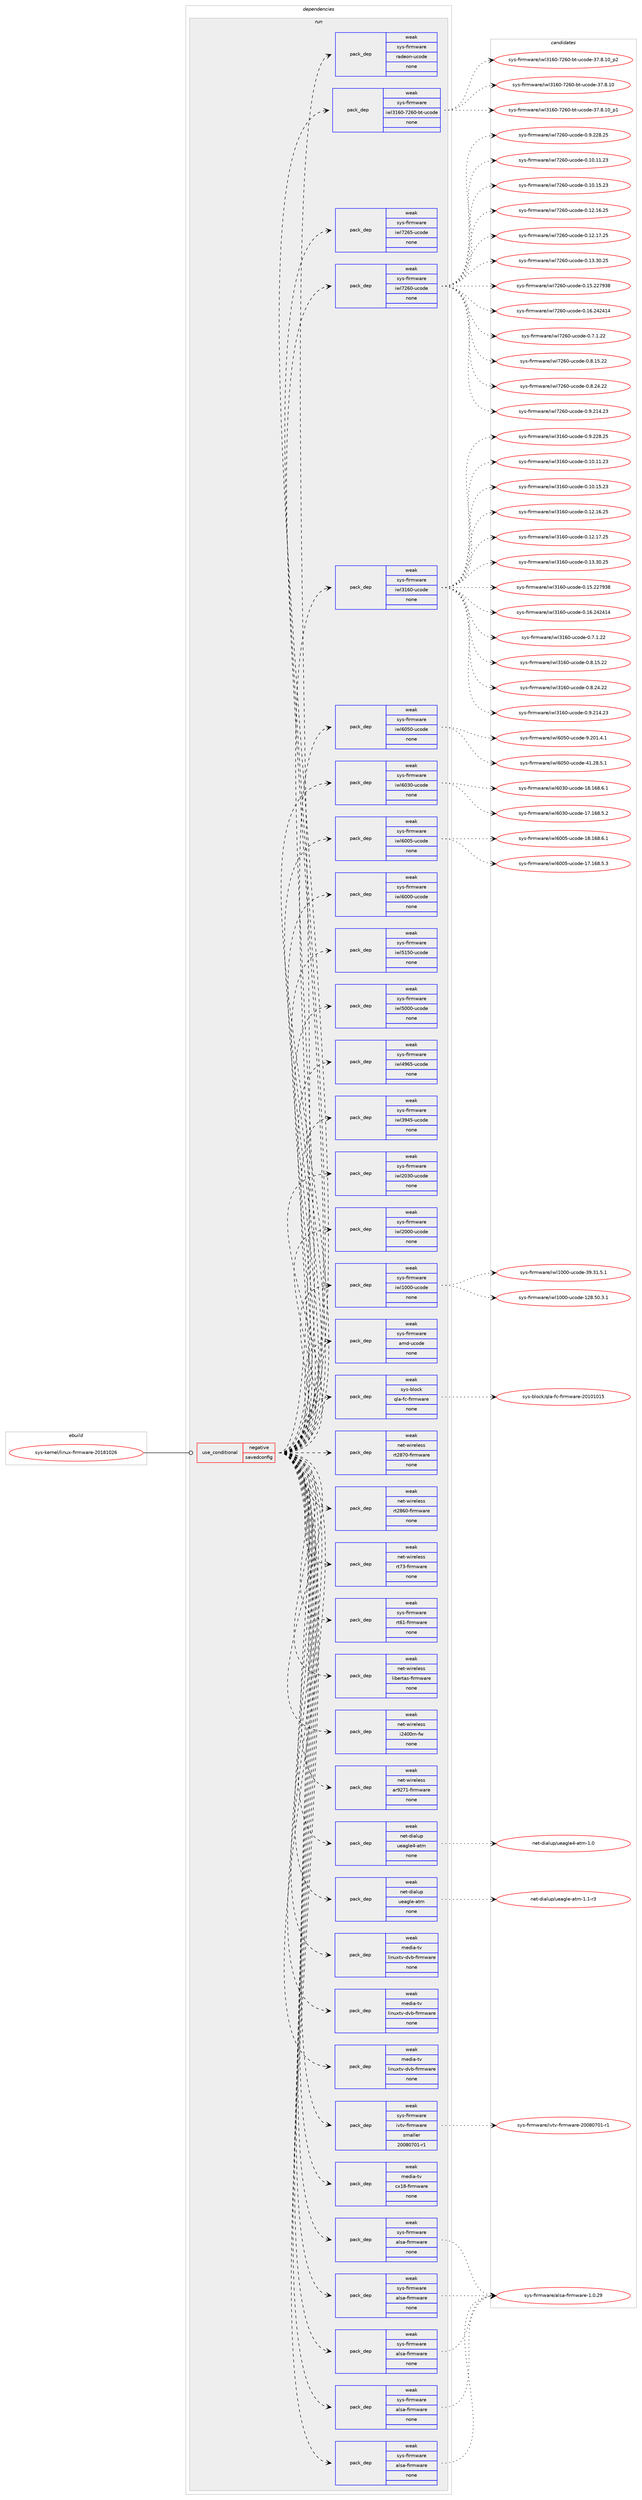 digraph prolog {

# *************
# Graph options
# *************

newrank=true;
concentrate=true;
compound=true;
graph [rankdir=LR,fontname=Helvetica,fontsize=10,ranksep=1.5];#, ranksep=2.5, nodesep=0.2];
edge  [arrowhead=vee];
node  [fontname=Helvetica,fontsize=10];

# **********
# The ebuild
# **********

subgraph cluster_leftcol {
color=gray;
rank=same;
label=<<i>ebuild</i>>;
id [label="sys-kernel/linux-firmware-20181026", color=red, width=4, href="../sys-kernel/linux-firmware-20181026.svg"];
}

# ****************
# The dependencies
# ****************

subgraph cluster_midcol {
color=gray;
label=<<i>dependencies</i>>;
subgraph cluster_compile {
fillcolor="#eeeeee";
style=filled;
label=<<i>compile</i>>;
}
subgraph cluster_compileandrun {
fillcolor="#eeeeee";
style=filled;
label=<<i>compile and run</i>>;
}
subgraph cluster_run {
fillcolor="#eeeeee";
style=filled;
label=<<i>run</i>>;
subgraph cond1127 {
dependency7517 [label=<<TABLE BORDER="0" CELLBORDER="1" CELLSPACING="0" CELLPADDING="4"><TR><TD ROWSPAN="3" CELLPADDING="10">use_conditional</TD></TR><TR><TD>negative</TD></TR><TR><TD>savedconfig</TD></TR></TABLE>>, shape=none, color=red];
subgraph pack6231 {
dependency7518 [label=<<TABLE BORDER="0" CELLBORDER="1" CELLSPACING="0" CELLPADDING="4" WIDTH="220"><TR><TD ROWSPAN="6" CELLPADDING="30">pack_dep</TD></TR><TR><TD WIDTH="110">weak</TD></TR><TR><TD>sys-firmware</TD></TR><TR><TD>alsa-firmware</TD></TR><TR><TD>none</TD></TR><TR><TD></TD></TR></TABLE>>, shape=none, color=blue];
}
dependency7517:e -> dependency7518:w [weight=20,style="dashed",arrowhead="vee"];
subgraph pack6232 {
dependency7519 [label=<<TABLE BORDER="0" CELLBORDER="1" CELLSPACING="0" CELLPADDING="4" WIDTH="220"><TR><TD ROWSPAN="6" CELLPADDING="30">pack_dep</TD></TR><TR><TD WIDTH="110">weak</TD></TR><TR><TD>sys-firmware</TD></TR><TR><TD>alsa-firmware</TD></TR><TR><TD>none</TD></TR><TR><TD></TD></TR></TABLE>>, shape=none, color=blue];
}
dependency7517:e -> dependency7519:w [weight=20,style="dashed",arrowhead="vee"];
subgraph pack6233 {
dependency7520 [label=<<TABLE BORDER="0" CELLBORDER="1" CELLSPACING="0" CELLPADDING="4" WIDTH="220"><TR><TD ROWSPAN="6" CELLPADDING="30">pack_dep</TD></TR><TR><TD WIDTH="110">weak</TD></TR><TR><TD>sys-firmware</TD></TR><TR><TD>alsa-firmware</TD></TR><TR><TD>none</TD></TR><TR><TD></TD></TR></TABLE>>, shape=none, color=blue];
}
dependency7517:e -> dependency7520:w [weight=20,style="dashed",arrowhead="vee"];
subgraph pack6234 {
dependency7521 [label=<<TABLE BORDER="0" CELLBORDER="1" CELLSPACING="0" CELLPADDING="4" WIDTH="220"><TR><TD ROWSPAN="6" CELLPADDING="30">pack_dep</TD></TR><TR><TD WIDTH="110">weak</TD></TR><TR><TD>sys-firmware</TD></TR><TR><TD>alsa-firmware</TD></TR><TR><TD>none</TD></TR><TR><TD></TD></TR></TABLE>>, shape=none, color=blue];
}
dependency7517:e -> dependency7521:w [weight=20,style="dashed",arrowhead="vee"];
subgraph pack6235 {
dependency7522 [label=<<TABLE BORDER="0" CELLBORDER="1" CELLSPACING="0" CELLPADDING="4" WIDTH="220"><TR><TD ROWSPAN="6" CELLPADDING="30">pack_dep</TD></TR><TR><TD WIDTH="110">weak</TD></TR><TR><TD>sys-firmware</TD></TR><TR><TD>alsa-firmware</TD></TR><TR><TD>none</TD></TR><TR><TD></TD></TR></TABLE>>, shape=none, color=blue];
}
dependency7517:e -> dependency7522:w [weight=20,style="dashed",arrowhead="vee"];
subgraph pack6236 {
dependency7523 [label=<<TABLE BORDER="0" CELLBORDER="1" CELLSPACING="0" CELLPADDING="4" WIDTH="220"><TR><TD ROWSPAN="6" CELLPADDING="30">pack_dep</TD></TR><TR><TD WIDTH="110">weak</TD></TR><TR><TD>media-tv</TD></TR><TR><TD>cx18-firmware</TD></TR><TR><TD>none</TD></TR><TR><TD></TD></TR></TABLE>>, shape=none, color=blue];
}
dependency7517:e -> dependency7523:w [weight=20,style="dashed",arrowhead="vee"];
subgraph pack6237 {
dependency7524 [label=<<TABLE BORDER="0" CELLBORDER="1" CELLSPACING="0" CELLPADDING="4" WIDTH="220"><TR><TD ROWSPAN="6" CELLPADDING="30">pack_dep</TD></TR><TR><TD WIDTH="110">weak</TD></TR><TR><TD>sys-firmware</TD></TR><TR><TD>ivtv-firmware</TD></TR><TR><TD>smaller</TD></TR><TR><TD>20080701-r1</TD></TR></TABLE>>, shape=none, color=blue];
}
dependency7517:e -> dependency7524:w [weight=20,style="dashed",arrowhead="vee"];
subgraph pack6238 {
dependency7525 [label=<<TABLE BORDER="0" CELLBORDER="1" CELLSPACING="0" CELLPADDING="4" WIDTH="220"><TR><TD ROWSPAN="6" CELLPADDING="30">pack_dep</TD></TR><TR><TD WIDTH="110">weak</TD></TR><TR><TD>media-tv</TD></TR><TR><TD>linuxtv-dvb-firmware</TD></TR><TR><TD>none</TD></TR><TR><TD></TD></TR></TABLE>>, shape=none, color=blue];
}
dependency7517:e -> dependency7525:w [weight=20,style="dashed",arrowhead="vee"];
subgraph pack6239 {
dependency7526 [label=<<TABLE BORDER="0" CELLBORDER="1" CELLSPACING="0" CELLPADDING="4" WIDTH="220"><TR><TD ROWSPAN="6" CELLPADDING="30">pack_dep</TD></TR><TR><TD WIDTH="110">weak</TD></TR><TR><TD>media-tv</TD></TR><TR><TD>linuxtv-dvb-firmware</TD></TR><TR><TD>none</TD></TR><TR><TD></TD></TR></TABLE>>, shape=none, color=blue];
}
dependency7517:e -> dependency7526:w [weight=20,style="dashed",arrowhead="vee"];
subgraph pack6240 {
dependency7527 [label=<<TABLE BORDER="0" CELLBORDER="1" CELLSPACING="0" CELLPADDING="4" WIDTH="220"><TR><TD ROWSPAN="6" CELLPADDING="30">pack_dep</TD></TR><TR><TD WIDTH="110">weak</TD></TR><TR><TD>media-tv</TD></TR><TR><TD>linuxtv-dvb-firmware</TD></TR><TR><TD>none</TD></TR><TR><TD></TD></TR></TABLE>>, shape=none, color=blue];
}
dependency7517:e -> dependency7527:w [weight=20,style="dashed",arrowhead="vee"];
subgraph pack6241 {
dependency7528 [label=<<TABLE BORDER="0" CELLBORDER="1" CELLSPACING="0" CELLPADDING="4" WIDTH="220"><TR><TD ROWSPAN="6" CELLPADDING="30">pack_dep</TD></TR><TR><TD WIDTH="110">weak</TD></TR><TR><TD>net-dialup</TD></TR><TR><TD>ueagle-atm</TD></TR><TR><TD>none</TD></TR><TR><TD></TD></TR></TABLE>>, shape=none, color=blue];
}
dependency7517:e -> dependency7528:w [weight=20,style="dashed",arrowhead="vee"];
subgraph pack6242 {
dependency7529 [label=<<TABLE BORDER="0" CELLBORDER="1" CELLSPACING="0" CELLPADDING="4" WIDTH="220"><TR><TD ROWSPAN="6" CELLPADDING="30">pack_dep</TD></TR><TR><TD WIDTH="110">weak</TD></TR><TR><TD>net-dialup</TD></TR><TR><TD>ueagle4-atm</TD></TR><TR><TD>none</TD></TR><TR><TD></TD></TR></TABLE>>, shape=none, color=blue];
}
dependency7517:e -> dependency7529:w [weight=20,style="dashed",arrowhead="vee"];
subgraph pack6243 {
dependency7530 [label=<<TABLE BORDER="0" CELLBORDER="1" CELLSPACING="0" CELLPADDING="4" WIDTH="220"><TR><TD ROWSPAN="6" CELLPADDING="30">pack_dep</TD></TR><TR><TD WIDTH="110">weak</TD></TR><TR><TD>net-wireless</TD></TR><TR><TD>ar9271-firmware</TD></TR><TR><TD>none</TD></TR><TR><TD></TD></TR></TABLE>>, shape=none, color=blue];
}
dependency7517:e -> dependency7530:w [weight=20,style="dashed",arrowhead="vee"];
subgraph pack6244 {
dependency7531 [label=<<TABLE BORDER="0" CELLBORDER="1" CELLSPACING="0" CELLPADDING="4" WIDTH="220"><TR><TD ROWSPAN="6" CELLPADDING="30">pack_dep</TD></TR><TR><TD WIDTH="110">weak</TD></TR><TR><TD>net-wireless</TD></TR><TR><TD>i2400m-fw</TD></TR><TR><TD>none</TD></TR><TR><TD></TD></TR></TABLE>>, shape=none, color=blue];
}
dependency7517:e -> dependency7531:w [weight=20,style="dashed",arrowhead="vee"];
subgraph pack6245 {
dependency7532 [label=<<TABLE BORDER="0" CELLBORDER="1" CELLSPACING="0" CELLPADDING="4" WIDTH="220"><TR><TD ROWSPAN="6" CELLPADDING="30">pack_dep</TD></TR><TR><TD WIDTH="110">weak</TD></TR><TR><TD>net-wireless</TD></TR><TR><TD>libertas-firmware</TD></TR><TR><TD>none</TD></TR><TR><TD></TD></TR></TABLE>>, shape=none, color=blue];
}
dependency7517:e -> dependency7532:w [weight=20,style="dashed",arrowhead="vee"];
subgraph pack6246 {
dependency7533 [label=<<TABLE BORDER="0" CELLBORDER="1" CELLSPACING="0" CELLPADDING="4" WIDTH="220"><TR><TD ROWSPAN="6" CELLPADDING="30">pack_dep</TD></TR><TR><TD WIDTH="110">weak</TD></TR><TR><TD>sys-firmware</TD></TR><TR><TD>rt61-firmware</TD></TR><TR><TD>none</TD></TR><TR><TD></TD></TR></TABLE>>, shape=none, color=blue];
}
dependency7517:e -> dependency7533:w [weight=20,style="dashed",arrowhead="vee"];
subgraph pack6247 {
dependency7534 [label=<<TABLE BORDER="0" CELLBORDER="1" CELLSPACING="0" CELLPADDING="4" WIDTH="220"><TR><TD ROWSPAN="6" CELLPADDING="30">pack_dep</TD></TR><TR><TD WIDTH="110">weak</TD></TR><TR><TD>net-wireless</TD></TR><TR><TD>rt73-firmware</TD></TR><TR><TD>none</TD></TR><TR><TD></TD></TR></TABLE>>, shape=none, color=blue];
}
dependency7517:e -> dependency7534:w [weight=20,style="dashed",arrowhead="vee"];
subgraph pack6248 {
dependency7535 [label=<<TABLE BORDER="0" CELLBORDER="1" CELLSPACING="0" CELLPADDING="4" WIDTH="220"><TR><TD ROWSPAN="6" CELLPADDING="30">pack_dep</TD></TR><TR><TD WIDTH="110">weak</TD></TR><TR><TD>net-wireless</TD></TR><TR><TD>rt2860-firmware</TD></TR><TR><TD>none</TD></TR><TR><TD></TD></TR></TABLE>>, shape=none, color=blue];
}
dependency7517:e -> dependency7535:w [weight=20,style="dashed",arrowhead="vee"];
subgraph pack6249 {
dependency7536 [label=<<TABLE BORDER="0" CELLBORDER="1" CELLSPACING="0" CELLPADDING="4" WIDTH="220"><TR><TD ROWSPAN="6" CELLPADDING="30">pack_dep</TD></TR><TR><TD WIDTH="110">weak</TD></TR><TR><TD>net-wireless</TD></TR><TR><TD>rt2870-firmware</TD></TR><TR><TD>none</TD></TR><TR><TD></TD></TR></TABLE>>, shape=none, color=blue];
}
dependency7517:e -> dependency7536:w [weight=20,style="dashed",arrowhead="vee"];
subgraph pack6250 {
dependency7537 [label=<<TABLE BORDER="0" CELLBORDER="1" CELLSPACING="0" CELLPADDING="4" WIDTH="220"><TR><TD ROWSPAN="6" CELLPADDING="30">pack_dep</TD></TR><TR><TD WIDTH="110">weak</TD></TR><TR><TD>sys-block</TD></TR><TR><TD>qla-fc-firmware</TD></TR><TR><TD>none</TD></TR><TR><TD></TD></TR></TABLE>>, shape=none, color=blue];
}
dependency7517:e -> dependency7537:w [weight=20,style="dashed",arrowhead="vee"];
subgraph pack6251 {
dependency7538 [label=<<TABLE BORDER="0" CELLBORDER="1" CELLSPACING="0" CELLPADDING="4" WIDTH="220"><TR><TD ROWSPAN="6" CELLPADDING="30">pack_dep</TD></TR><TR><TD WIDTH="110">weak</TD></TR><TR><TD>sys-firmware</TD></TR><TR><TD>amd-ucode</TD></TR><TR><TD>none</TD></TR><TR><TD></TD></TR></TABLE>>, shape=none, color=blue];
}
dependency7517:e -> dependency7538:w [weight=20,style="dashed",arrowhead="vee"];
subgraph pack6252 {
dependency7539 [label=<<TABLE BORDER="0" CELLBORDER="1" CELLSPACING="0" CELLPADDING="4" WIDTH="220"><TR><TD ROWSPAN="6" CELLPADDING="30">pack_dep</TD></TR><TR><TD WIDTH="110">weak</TD></TR><TR><TD>sys-firmware</TD></TR><TR><TD>iwl1000-ucode</TD></TR><TR><TD>none</TD></TR><TR><TD></TD></TR></TABLE>>, shape=none, color=blue];
}
dependency7517:e -> dependency7539:w [weight=20,style="dashed",arrowhead="vee"];
subgraph pack6253 {
dependency7540 [label=<<TABLE BORDER="0" CELLBORDER="1" CELLSPACING="0" CELLPADDING="4" WIDTH="220"><TR><TD ROWSPAN="6" CELLPADDING="30">pack_dep</TD></TR><TR><TD WIDTH="110">weak</TD></TR><TR><TD>sys-firmware</TD></TR><TR><TD>iwl2000-ucode</TD></TR><TR><TD>none</TD></TR><TR><TD></TD></TR></TABLE>>, shape=none, color=blue];
}
dependency7517:e -> dependency7540:w [weight=20,style="dashed",arrowhead="vee"];
subgraph pack6254 {
dependency7541 [label=<<TABLE BORDER="0" CELLBORDER="1" CELLSPACING="0" CELLPADDING="4" WIDTH="220"><TR><TD ROWSPAN="6" CELLPADDING="30">pack_dep</TD></TR><TR><TD WIDTH="110">weak</TD></TR><TR><TD>sys-firmware</TD></TR><TR><TD>iwl2030-ucode</TD></TR><TR><TD>none</TD></TR><TR><TD></TD></TR></TABLE>>, shape=none, color=blue];
}
dependency7517:e -> dependency7541:w [weight=20,style="dashed",arrowhead="vee"];
subgraph pack6255 {
dependency7542 [label=<<TABLE BORDER="0" CELLBORDER="1" CELLSPACING="0" CELLPADDING="4" WIDTH="220"><TR><TD ROWSPAN="6" CELLPADDING="30">pack_dep</TD></TR><TR><TD WIDTH="110">weak</TD></TR><TR><TD>sys-firmware</TD></TR><TR><TD>iwl3945-ucode</TD></TR><TR><TD>none</TD></TR><TR><TD></TD></TR></TABLE>>, shape=none, color=blue];
}
dependency7517:e -> dependency7542:w [weight=20,style="dashed",arrowhead="vee"];
subgraph pack6256 {
dependency7543 [label=<<TABLE BORDER="0" CELLBORDER="1" CELLSPACING="0" CELLPADDING="4" WIDTH="220"><TR><TD ROWSPAN="6" CELLPADDING="30">pack_dep</TD></TR><TR><TD WIDTH="110">weak</TD></TR><TR><TD>sys-firmware</TD></TR><TR><TD>iwl4965-ucode</TD></TR><TR><TD>none</TD></TR><TR><TD></TD></TR></TABLE>>, shape=none, color=blue];
}
dependency7517:e -> dependency7543:w [weight=20,style="dashed",arrowhead="vee"];
subgraph pack6257 {
dependency7544 [label=<<TABLE BORDER="0" CELLBORDER="1" CELLSPACING="0" CELLPADDING="4" WIDTH="220"><TR><TD ROWSPAN="6" CELLPADDING="30">pack_dep</TD></TR><TR><TD WIDTH="110">weak</TD></TR><TR><TD>sys-firmware</TD></TR><TR><TD>iwl5000-ucode</TD></TR><TR><TD>none</TD></TR><TR><TD></TD></TR></TABLE>>, shape=none, color=blue];
}
dependency7517:e -> dependency7544:w [weight=20,style="dashed",arrowhead="vee"];
subgraph pack6258 {
dependency7545 [label=<<TABLE BORDER="0" CELLBORDER="1" CELLSPACING="0" CELLPADDING="4" WIDTH="220"><TR><TD ROWSPAN="6" CELLPADDING="30">pack_dep</TD></TR><TR><TD WIDTH="110">weak</TD></TR><TR><TD>sys-firmware</TD></TR><TR><TD>iwl5150-ucode</TD></TR><TR><TD>none</TD></TR><TR><TD></TD></TR></TABLE>>, shape=none, color=blue];
}
dependency7517:e -> dependency7545:w [weight=20,style="dashed",arrowhead="vee"];
subgraph pack6259 {
dependency7546 [label=<<TABLE BORDER="0" CELLBORDER="1" CELLSPACING="0" CELLPADDING="4" WIDTH="220"><TR><TD ROWSPAN="6" CELLPADDING="30">pack_dep</TD></TR><TR><TD WIDTH="110">weak</TD></TR><TR><TD>sys-firmware</TD></TR><TR><TD>iwl6000-ucode</TD></TR><TR><TD>none</TD></TR><TR><TD></TD></TR></TABLE>>, shape=none, color=blue];
}
dependency7517:e -> dependency7546:w [weight=20,style="dashed",arrowhead="vee"];
subgraph pack6260 {
dependency7547 [label=<<TABLE BORDER="0" CELLBORDER="1" CELLSPACING="0" CELLPADDING="4" WIDTH="220"><TR><TD ROWSPAN="6" CELLPADDING="30">pack_dep</TD></TR><TR><TD WIDTH="110">weak</TD></TR><TR><TD>sys-firmware</TD></TR><TR><TD>iwl6005-ucode</TD></TR><TR><TD>none</TD></TR><TR><TD></TD></TR></TABLE>>, shape=none, color=blue];
}
dependency7517:e -> dependency7547:w [weight=20,style="dashed",arrowhead="vee"];
subgraph pack6261 {
dependency7548 [label=<<TABLE BORDER="0" CELLBORDER="1" CELLSPACING="0" CELLPADDING="4" WIDTH="220"><TR><TD ROWSPAN="6" CELLPADDING="30">pack_dep</TD></TR><TR><TD WIDTH="110">weak</TD></TR><TR><TD>sys-firmware</TD></TR><TR><TD>iwl6030-ucode</TD></TR><TR><TD>none</TD></TR><TR><TD></TD></TR></TABLE>>, shape=none, color=blue];
}
dependency7517:e -> dependency7548:w [weight=20,style="dashed",arrowhead="vee"];
subgraph pack6262 {
dependency7549 [label=<<TABLE BORDER="0" CELLBORDER="1" CELLSPACING="0" CELLPADDING="4" WIDTH="220"><TR><TD ROWSPAN="6" CELLPADDING="30">pack_dep</TD></TR><TR><TD WIDTH="110">weak</TD></TR><TR><TD>sys-firmware</TD></TR><TR><TD>iwl6050-ucode</TD></TR><TR><TD>none</TD></TR><TR><TD></TD></TR></TABLE>>, shape=none, color=blue];
}
dependency7517:e -> dependency7549:w [weight=20,style="dashed",arrowhead="vee"];
subgraph pack6263 {
dependency7550 [label=<<TABLE BORDER="0" CELLBORDER="1" CELLSPACING="0" CELLPADDING="4" WIDTH="220"><TR><TD ROWSPAN="6" CELLPADDING="30">pack_dep</TD></TR><TR><TD WIDTH="110">weak</TD></TR><TR><TD>sys-firmware</TD></TR><TR><TD>iwl3160-ucode</TD></TR><TR><TD>none</TD></TR><TR><TD></TD></TR></TABLE>>, shape=none, color=blue];
}
dependency7517:e -> dependency7550:w [weight=20,style="dashed",arrowhead="vee"];
subgraph pack6264 {
dependency7551 [label=<<TABLE BORDER="0" CELLBORDER="1" CELLSPACING="0" CELLPADDING="4" WIDTH="220"><TR><TD ROWSPAN="6" CELLPADDING="30">pack_dep</TD></TR><TR><TD WIDTH="110">weak</TD></TR><TR><TD>sys-firmware</TD></TR><TR><TD>iwl7260-ucode</TD></TR><TR><TD>none</TD></TR><TR><TD></TD></TR></TABLE>>, shape=none, color=blue];
}
dependency7517:e -> dependency7551:w [weight=20,style="dashed",arrowhead="vee"];
subgraph pack6265 {
dependency7552 [label=<<TABLE BORDER="0" CELLBORDER="1" CELLSPACING="0" CELLPADDING="4" WIDTH="220"><TR><TD ROWSPAN="6" CELLPADDING="30">pack_dep</TD></TR><TR><TD WIDTH="110">weak</TD></TR><TR><TD>sys-firmware</TD></TR><TR><TD>iwl7265-ucode</TD></TR><TR><TD>none</TD></TR><TR><TD></TD></TR></TABLE>>, shape=none, color=blue];
}
dependency7517:e -> dependency7552:w [weight=20,style="dashed",arrowhead="vee"];
subgraph pack6266 {
dependency7553 [label=<<TABLE BORDER="0" CELLBORDER="1" CELLSPACING="0" CELLPADDING="4" WIDTH="220"><TR><TD ROWSPAN="6" CELLPADDING="30">pack_dep</TD></TR><TR><TD WIDTH="110">weak</TD></TR><TR><TD>sys-firmware</TD></TR><TR><TD>iwl3160-7260-bt-ucode</TD></TR><TR><TD>none</TD></TR><TR><TD></TD></TR></TABLE>>, shape=none, color=blue];
}
dependency7517:e -> dependency7553:w [weight=20,style="dashed",arrowhead="vee"];
subgraph pack6267 {
dependency7554 [label=<<TABLE BORDER="0" CELLBORDER="1" CELLSPACING="0" CELLPADDING="4" WIDTH="220"><TR><TD ROWSPAN="6" CELLPADDING="30">pack_dep</TD></TR><TR><TD WIDTH="110">weak</TD></TR><TR><TD>sys-firmware</TD></TR><TR><TD>radeon-ucode</TD></TR><TR><TD>none</TD></TR><TR><TD></TD></TR></TABLE>>, shape=none, color=blue];
}
dependency7517:e -> dependency7554:w [weight=20,style="dashed",arrowhead="vee"];
}
id:e -> dependency7517:w [weight=20,style="solid",arrowhead="odot"];
}
}

# **************
# The candidates
# **************

subgraph cluster_choices {
rank=same;
color=gray;
label=<<i>candidates</i>>;

subgraph choice6231 {
color=black;
nodesep=1;
choice1151211154510210511410911997114101479710811597451021051141091199711410145494648465057 [label="sys-firmware/alsa-firmware-1.0.29", color=red, width=4,href="../sys-firmware/alsa-firmware-1.0.29.svg"];
dependency7518:e -> choice1151211154510210511410911997114101479710811597451021051141091199711410145494648465057:w [style=dotted,weight="100"];
}
subgraph choice6232 {
color=black;
nodesep=1;
choice1151211154510210511410911997114101479710811597451021051141091199711410145494648465057 [label="sys-firmware/alsa-firmware-1.0.29", color=red, width=4,href="../sys-firmware/alsa-firmware-1.0.29.svg"];
dependency7519:e -> choice1151211154510210511410911997114101479710811597451021051141091199711410145494648465057:w [style=dotted,weight="100"];
}
subgraph choice6233 {
color=black;
nodesep=1;
choice1151211154510210511410911997114101479710811597451021051141091199711410145494648465057 [label="sys-firmware/alsa-firmware-1.0.29", color=red, width=4,href="../sys-firmware/alsa-firmware-1.0.29.svg"];
dependency7520:e -> choice1151211154510210511410911997114101479710811597451021051141091199711410145494648465057:w [style=dotted,weight="100"];
}
subgraph choice6234 {
color=black;
nodesep=1;
choice1151211154510210511410911997114101479710811597451021051141091199711410145494648465057 [label="sys-firmware/alsa-firmware-1.0.29", color=red, width=4,href="../sys-firmware/alsa-firmware-1.0.29.svg"];
dependency7521:e -> choice1151211154510210511410911997114101479710811597451021051141091199711410145494648465057:w [style=dotted,weight="100"];
}
subgraph choice6235 {
color=black;
nodesep=1;
choice1151211154510210511410911997114101479710811597451021051141091199711410145494648465057 [label="sys-firmware/alsa-firmware-1.0.29", color=red, width=4,href="../sys-firmware/alsa-firmware-1.0.29.svg"];
dependency7522:e -> choice1151211154510210511410911997114101479710811597451021051141091199711410145494648465057:w [style=dotted,weight="100"];
}
subgraph choice6236 {
color=black;
nodesep=1;
}
subgraph choice6237 {
color=black;
nodesep=1;
choice11512111545102105114109119971141014710511811611845102105114109119971141014550484856485548494511449 [label="sys-firmware/ivtv-firmware-20080701-r1", color=red, width=4,href="../sys-firmware/ivtv-firmware-20080701-r1.svg"];
dependency7524:e -> choice11512111545102105114109119971141014710511811611845102105114109119971141014550484856485548494511449:w [style=dotted,weight="100"];
}
subgraph choice6238 {
color=black;
nodesep=1;
}
subgraph choice6239 {
color=black;
nodesep=1;
}
subgraph choice6240 {
color=black;
nodesep=1;
}
subgraph choice6241 {
color=black;
nodesep=1;
choice110101116451001059710811711247117101971031081014597116109454946494511451 [label="net-dialup/ueagle-atm-1.1-r3", color=red, width=4,href="../net-dialup/ueagle-atm-1.1-r3.svg"];
dependency7528:e -> choice110101116451001059710811711247117101971031081014597116109454946494511451:w [style=dotted,weight="100"];
}
subgraph choice6242 {
color=black;
nodesep=1;
choice1101011164510010597108117112471171019710310810152459711610945494648 [label="net-dialup/ueagle4-atm-1.0", color=red, width=4,href="../net-dialup/ueagle4-atm-1.0.svg"];
dependency7529:e -> choice1101011164510010597108117112471171019710310810152459711610945494648:w [style=dotted,weight="100"];
}
subgraph choice6243 {
color=black;
nodesep=1;
}
subgraph choice6244 {
color=black;
nodesep=1;
}
subgraph choice6245 {
color=black;
nodesep=1;
}
subgraph choice6246 {
color=black;
nodesep=1;
}
subgraph choice6247 {
color=black;
nodesep=1;
}
subgraph choice6248 {
color=black;
nodesep=1;
}
subgraph choice6249 {
color=black;
nodesep=1;
}
subgraph choice6250 {
color=black;
nodesep=1;
choice115121115459810811199107471131089745102994510210511410911997114101455048494849484953 [label="sys-block/qla-fc-firmware-20101015", color=red, width=4,href="../sys-block/qla-fc-firmware-20101015.svg"];
dependency7537:e -> choice115121115459810811199107471131089745102994510210511410911997114101455048494849484953:w [style=dotted,weight="100"];
}
subgraph choice6251 {
color=black;
nodesep=1;
}
subgraph choice6252 {
color=black;
nodesep=1;
choice1151211154510210511410911997114101471051191084948484845117991111001014549505646534846514649 [label="sys-firmware/iwl1000-ucode-128.50.3.1", color=red, width=4,href="../sys-firmware/iwl1000-ucode-128.50.3.1.svg"];
choice11512111545102105114109119971141014710511910849484848451179911110010145515746514946534649 [label="sys-firmware/iwl1000-ucode-39.31.5.1", color=red, width=4,href="../sys-firmware/iwl1000-ucode-39.31.5.1.svg"];
dependency7539:e -> choice1151211154510210511410911997114101471051191084948484845117991111001014549505646534846514649:w [style=dotted,weight="100"];
dependency7539:e -> choice11512111545102105114109119971141014710511910849484848451179911110010145515746514946534649:w [style=dotted,weight="100"];
}
subgraph choice6253 {
color=black;
nodesep=1;
}
subgraph choice6254 {
color=black;
nodesep=1;
}
subgraph choice6255 {
color=black;
nodesep=1;
}
subgraph choice6256 {
color=black;
nodesep=1;
}
subgraph choice6257 {
color=black;
nodesep=1;
}
subgraph choice6258 {
color=black;
nodesep=1;
}
subgraph choice6259 {
color=black;
nodesep=1;
}
subgraph choice6260 {
color=black;
nodesep=1;
choice1151211154510210511410911997114101471051191085448485345117991111001014549554649545646534651 [label="sys-firmware/iwl6005-ucode-17.168.5.3", color=red, width=4,href="../sys-firmware/iwl6005-ucode-17.168.5.3.svg"];
choice1151211154510210511410911997114101471051191085448485345117991111001014549564649545646544649 [label="sys-firmware/iwl6005-ucode-18.168.6.1", color=red, width=4,href="../sys-firmware/iwl6005-ucode-18.168.6.1.svg"];
dependency7547:e -> choice1151211154510210511410911997114101471051191085448485345117991111001014549554649545646534651:w [style=dotted,weight="100"];
dependency7547:e -> choice1151211154510210511410911997114101471051191085448485345117991111001014549564649545646544649:w [style=dotted,weight="100"];
}
subgraph choice6261 {
color=black;
nodesep=1;
choice1151211154510210511410911997114101471051191085448514845117991111001014549554649545646534650 [label="sys-firmware/iwl6030-ucode-17.168.5.2", color=red, width=4,href="../sys-firmware/iwl6030-ucode-17.168.5.2.svg"];
choice1151211154510210511410911997114101471051191085448514845117991111001014549564649545646544649 [label="sys-firmware/iwl6030-ucode-18.168.6.1", color=red, width=4,href="../sys-firmware/iwl6030-ucode-18.168.6.1.svg"];
dependency7548:e -> choice1151211154510210511410911997114101471051191085448514845117991111001014549554649545646534650:w [style=dotted,weight="100"];
dependency7548:e -> choice1151211154510210511410911997114101471051191085448514845117991111001014549564649545646544649:w [style=dotted,weight="100"];
}
subgraph choice6262 {
color=black;
nodesep=1;
choice11512111545102105114109119971141014710511910854485348451179911110010145524946505646534649 [label="sys-firmware/iwl6050-ucode-41.28.5.1", color=red, width=4,href="../sys-firmware/iwl6050-ucode-41.28.5.1.svg"];
choice11512111545102105114109119971141014710511910854485348451179911110010145574650484946524649 [label="sys-firmware/iwl6050-ucode-9.201.4.1", color=red, width=4,href="../sys-firmware/iwl6050-ucode-9.201.4.1.svg"];
dependency7549:e -> choice11512111545102105114109119971141014710511910854485348451179911110010145524946505646534649:w [style=dotted,weight="100"];
dependency7549:e -> choice11512111545102105114109119971141014710511910854485348451179911110010145574650484946524649:w [style=dotted,weight="100"];
}
subgraph choice6263 {
color=black;
nodesep=1;
choice1151211154510210511410911997114101471051191085149544845117991111001014548464948464949465051 [label="sys-firmware/iwl3160-ucode-0.10.11.23", color=red, width=4,href="../sys-firmware/iwl3160-ucode-0.10.11.23.svg"];
choice1151211154510210511410911997114101471051191085149544845117991111001014548464948464953465051 [label="sys-firmware/iwl3160-ucode-0.10.15.23", color=red, width=4,href="../sys-firmware/iwl3160-ucode-0.10.15.23.svg"];
choice1151211154510210511410911997114101471051191085149544845117991111001014548464950464954465053 [label="sys-firmware/iwl3160-ucode-0.12.16.25", color=red, width=4,href="../sys-firmware/iwl3160-ucode-0.12.16.25.svg"];
choice1151211154510210511410911997114101471051191085149544845117991111001014548464950464955465053 [label="sys-firmware/iwl3160-ucode-0.12.17.25", color=red, width=4,href="../sys-firmware/iwl3160-ucode-0.12.17.25.svg"];
choice1151211154510210511410911997114101471051191085149544845117991111001014548464951465148465053 [label="sys-firmware/iwl3160-ucode-0.13.30.25", color=red, width=4,href="../sys-firmware/iwl3160-ucode-0.13.30.25.svg"];
choice115121115451021051141091199711410147105119108514954484511799111100101454846495346505055575156 [label="sys-firmware/iwl3160-ucode-0.15.227938", color=red, width=4,href="../sys-firmware/iwl3160-ucode-0.15.227938.svg"];
choice115121115451021051141091199711410147105119108514954484511799111100101454846495446505250524952 [label="sys-firmware/iwl3160-ucode-0.16.242414", color=red, width=4,href="../sys-firmware/iwl3160-ucode-0.16.242414.svg"];
choice115121115451021051141091199711410147105119108514954484511799111100101454846554649465050 [label="sys-firmware/iwl3160-ucode-0.7.1.22", color=red, width=4,href="../sys-firmware/iwl3160-ucode-0.7.1.22.svg"];
choice11512111545102105114109119971141014710511910851495448451179911110010145484656464953465050 [label="sys-firmware/iwl3160-ucode-0.8.15.22", color=red, width=4,href="../sys-firmware/iwl3160-ucode-0.8.15.22.svg"];
choice11512111545102105114109119971141014710511910851495448451179911110010145484656465052465050 [label="sys-firmware/iwl3160-ucode-0.8.24.22", color=red, width=4,href="../sys-firmware/iwl3160-ucode-0.8.24.22.svg"];
choice1151211154510210511410911997114101471051191085149544845117991111001014548465746504952465051 [label="sys-firmware/iwl3160-ucode-0.9.214.23", color=red, width=4,href="../sys-firmware/iwl3160-ucode-0.9.214.23.svg"];
choice1151211154510210511410911997114101471051191085149544845117991111001014548465746505056465053 [label="sys-firmware/iwl3160-ucode-0.9.228.25", color=red, width=4,href="../sys-firmware/iwl3160-ucode-0.9.228.25.svg"];
dependency7550:e -> choice1151211154510210511410911997114101471051191085149544845117991111001014548464948464949465051:w [style=dotted,weight="100"];
dependency7550:e -> choice1151211154510210511410911997114101471051191085149544845117991111001014548464948464953465051:w [style=dotted,weight="100"];
dependency7550:e -> choice1151211154510210511410911997114101471051191085149544845117991111001014548464950464954465053:w [style=dotted,weight="100"];
dependency7550:e -> choice1151211154510210511410911997114101471051191085149544845117991111001014548464950464955465053:w [style=dotted,weight="100"];
dependency7550:e -> choice1151211154510210511410911997114101471051191085149544845117991111001014548464951465148465053:w [style=dotted,weight="100"];
dependency7550:e -> choice115121115451021051141091199711410147105119108514954484511799111100101454846495346505055575156:w [style=dotted,weight="100"];
dependency7550:e -> choice115121115451021051141091199711410147105119108514954484511799111100101454846495446505250524952:w [style=dotted,weight="100"];
dependency7550:e -> choice115121115451021051141091199711410147105119108514954484511799111100101454846554649465050:w [style=dotted,weight="100"];
dependency7550:e -> choice11512111545102105114109119971141014710511910851495448451179911110010145484656464953465050:w [style=dotted,weight="100"];
dependency7550:e -> choice11512111545102105114109119971141014710511910851495448451179911110010145484656465052465050:w [style=dotted,weight="100"];
dependency7550:e -> choice1151211154510210511410911997114101471051191085149544845117991111001014548465746504952465051:w [style=dotted,weight="100"];
dependency7550:e -> choice1151211154510210511410911997114101471051191085149544845117991111001014548465746505056465053:w [style=dotted,weight="100"];
}
subgraph choice6264 {
color=black;
nodesep=1;
choice1151211154510210511410911997114101471051191085550544845117991111001014548464948464949465051 [label="sys-firmware/iwl7260-ucode-0.10.11.23", color=red, width=4,href="../sys-firmware/iwl7260-ucode-0.10.11.23.svg"];
choice1151211154510210511410911997114101471051191085550544845117991111001014548464948464953465051 [label="sys-firmware/iwl7260-ucode-0.10.15.23", color=red, width=4,href="../sys-firmware/iwl7260-ucode-0.10.15.23.svg"];
choice1151211154510210511410911997114101471051191085550544845117991111001014548464950464954465053 [label="sys-firmware/iwl7260-ucode-0.12.16.25", color=red, width=4,href="../sys-firmware/iwl7260-ucode-0.12.16.25.svg"];
choice1151211154510210511410911997114101471051191085550544845117991111001014548464950464955465053 [label="sys-firmware/iwl7260-ucode-0.12.17.25", color=red, width=4,href="../sys-firmware/iwl7260-ucode-0.12.17.25.svg"];
choice1151211154510210511410911997114101471051191085550544845117991111001014548464951465148465053 [label="sys-firmware/iwl7260-ucode-0.13.30.25", color=red, width=4,href="../sys-firmware/iwl7260-ucode-0.13.30.25.svg"];
choice115121115451021051141091199711410147105119108555054484511799111100101454846495346505055575156 [label="sys-firmware/iwl7260-ucode-0.15.227938", color=red, width=4,href="../sys-firmware/iwl7260-ucode-0.15.227938.svg"];
choice115121115451021051141091199711410147105119108555054484511799111100101454846495446505250524952 [label="sys-firmware/iwl7260-ucode-0.16.242414", color=red, width=4,href="../sys-firmware/iwl7260-ucode-0.16.242414.svg"];
choice115121115451021051141091199711410147105119108555054484511799111100101454846554649465050 [label="sys-firmware/iwl7260-ucode-0.7.1.22", color=red, width=4,href="../sys-firmware/iwl7260-ucode-0.7.1.22.svg"];
choice11512111545102105114109119971141014710511910855505448451179911110010145484656464953465050 [label="sys-firmware/iwl7260-ucode-0.8.15.22", color=red, width=4,href="../sys-firmware/iwl7260-ucode-0.8.15.22.svg"];
choice11512111545102105114109119971141014710511910855505448451179911110010145484656465052465050 [label="sys-firmware/iwl7260-ucode-0.8.24.22", color=red, width=4,href="../sys-firmware/iwl7260-ucode-0.8.24.22.svg"];
choice1151211154510210511410911997114101471051191085550544845117991111001014548465746504952465051 [label="sys-firmware/iwl7260-ucode-0.9.214.23", color=red, width=4,href="../sys-firmware/iwl7260-ucode-0.9.214.23.svg"];
choice1151211154510210511410911997114101471051191085550544845117991111001014548465746505056465053 [label="sys-firmware/iwl7260-ucode-0.9.228.25", color=red, width=4,href="../sys-firmware/iwl7260-ucode-0.9.228.25.svg"];
dependency7551:e -> choice1151211154510210511410911997114101471051191085550544845117991111001014548464948464949465051:w [style=dotted,weight="100"];
dependency7551:e -> choice1151211154510210511410911997114101471051191085550544845117991111001014548464948464953465051:w [style=dotted,weight="100"];
dependency7551:e -> choice1151211154510210511410911997114101471051191085550544845117991111001014548464950464954465053:w [style=dotted,weight="100"];
dependency7551:e -> choice1151211154510210511410911997114101471051191085550544845117991111001014548464950464955465053:w [style=dotted,weight="100"];
dependency7551:e -> choice1151211154510210511410911997114101471051191085550544845117991111001014548464951465148465053:w [style=dotted,weight="100"];
dependency7551:e -> choice115121115451021051141091199711410147105119108555054484511799111100101454846495346505055575156:w [style=dotted,weight="100"];
dependency7551:e -> choice115121115451021051141091199711410147105119108555054484511799111100101454846495446505250524952:w [style=dotted,weight="100"];
dependency7551:e -> choice115121115451021051141091199711410147105119108555054484511799111100101454846554649465050:w [style=dotted,weight="100"];
dependency7551:e -> choice11512111545102105114109119971141014710511910855505448451179911110010145484656464953465050:w [style=dotted,weight="100"];
dependency7551:e -> choice11512111545102105114109119971141014710511910855505448451179911110010145484656465052465050:w [style=dotted,weight="100"];
dependency7551:e -> choice1151211154510210511410911997114101471051191085550544845117991111001014548465746504952465051:w [style=dotted,weight="100"];
dependency7551:e -> choice1151211154510210511410911997114101471051191085550544845117991111001014548465746505056465053:w [style=dotted,weight="100"];
}
subgraph choice6265 {
color=black;
nodesep=1;
}
subgraph choice6266 {
color=black;
nodesep=1;
choice115121115451021051141091199711410147105119108514954484555505448459811645117991111001014551554656464948 [label="sys-firmware/iwl3160-7260-bt-ucode-37.8.10", color=red, width=4,href="../sys-firmware/iwl3160-7260-bt-ucode-37.8.10.svg"];
choice1151211154510210511410911997114101471051191085149544845555054484598116451179911110010145515546564649489511249 [label="sys-firmware/iwl3160-7260-bt-ucode-37.8.10_p1", color=red, width=4,href="../sys-firmware/iwl3160-7260-bt-ucode-37.8.10_p1.svg"];
choice1151211154510210511410911997114101471051191085149544845555054484598116451179911110010145515546564649489511250 [label="sys-firmware/iwl3160-7260-bt-ucode-37.8.10_p2", color=red, width=4,href="../sys-firmware/iwl3160-7260-bt-ucode-37.8.10_p2.svg"];
dependency7553:e -> choice115121115451021051141091199711410147105119108514954484555505448459811645117991111001014551554656464948:w [style=dotted,weight="100"];
dependency7553:e -> choice1151211154510210511410911997114101471051191085149544845555054484598116451179911110010145515546564649489511249:w [style=dotted,weight="100"];
dependency7553:e -> choice1151211154510210511410911997114101471051191085149544845555054484598116451179911110010145515546564649489511250:w [style=dotted,weight="100"];
}
subgraph choice6267 {
color=black;
nodesep=1;
}
}

}
